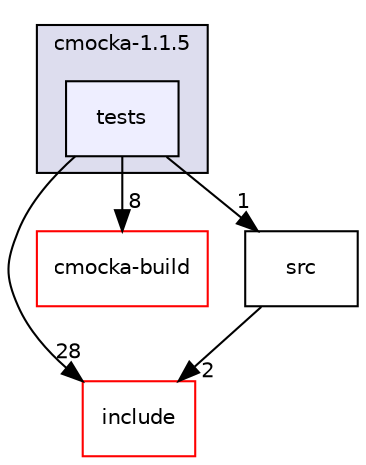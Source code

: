 digraph "CMocka/cmocka-1.1.5/tests" {
  compound=true
  node [ fontsize="10", fontname="Helvetica"];
  edge [ labelfontsize="10", labelfontname="Helvetica"];
  subgraph clusterdir_41df525925d1430602165512686fe4f6 {
    graph [ bgcolor="#ddddee", pencolor="black", label="cmocka-1.1.5" fontname="Helvetica", fontsize="10", URL="dir_41df525925d1430602165512686fe4f6.html"]
  dir_0fe221e35533cc2d798dac312d2ab2e8 [shape=box, label="tests", style="filled", fillcolor="#eeeeff", pencolor="black", URL="dir_0fe221e35533cc2d798dac312d2ab2e8.html"];
  }
  dir_ce428ad40d9783629b840846d25dbdfb [shape=box label="include" fillcolor="white" style="filled" color="red" URL="dir_ce428ad40d9783629b840846d25dbdfb.html"];
  dir_6f947ad55faa6009801a8211cf405bb7 [shape=box label="cmocka-build" fillcolor="white" style="filled" color="red" URL="dir_6f947ad55faa6009801a8211cf405bb7.html"];
  dir_021d62b5eb6ffc93658a04e8b78b73d4 [shape=box label="src" URL="dir_021d62b5eb6ffc93658a04e8b78b73d4.html"];
  dir_0fe221e35533cc2d798dac312d2ab2e8->dir_ce428ad40d9783629b840846d25dbdfb [headlabel="28", labeldistance=1.5 headhref="dir_000009_000007.html"];
  dir_0fe221e35533cc2d798dac312d2ab2e8->dir_6f947ad55faa6009801a8211cf405bb7 [headlabel="8", labeldistance=1.5 headhref="dir_000009_000013.html"];
  dir_0fe221e35533cc2d798dac312d2ab2e8->dir_021d62b5eb6ffc93658a04e8b78b73d4 [headlabel="1", labeldistance=1.5 headhref="dir_000009_000008.html"];
  dir_021d62b5eb6ffc93658a04e8b78b73d4->dir_ce428ad40d9783629b840846d25dbdfb [headlabel="2", labeldistance=1.5 headhref="dir_000008_000007.html"];
}
